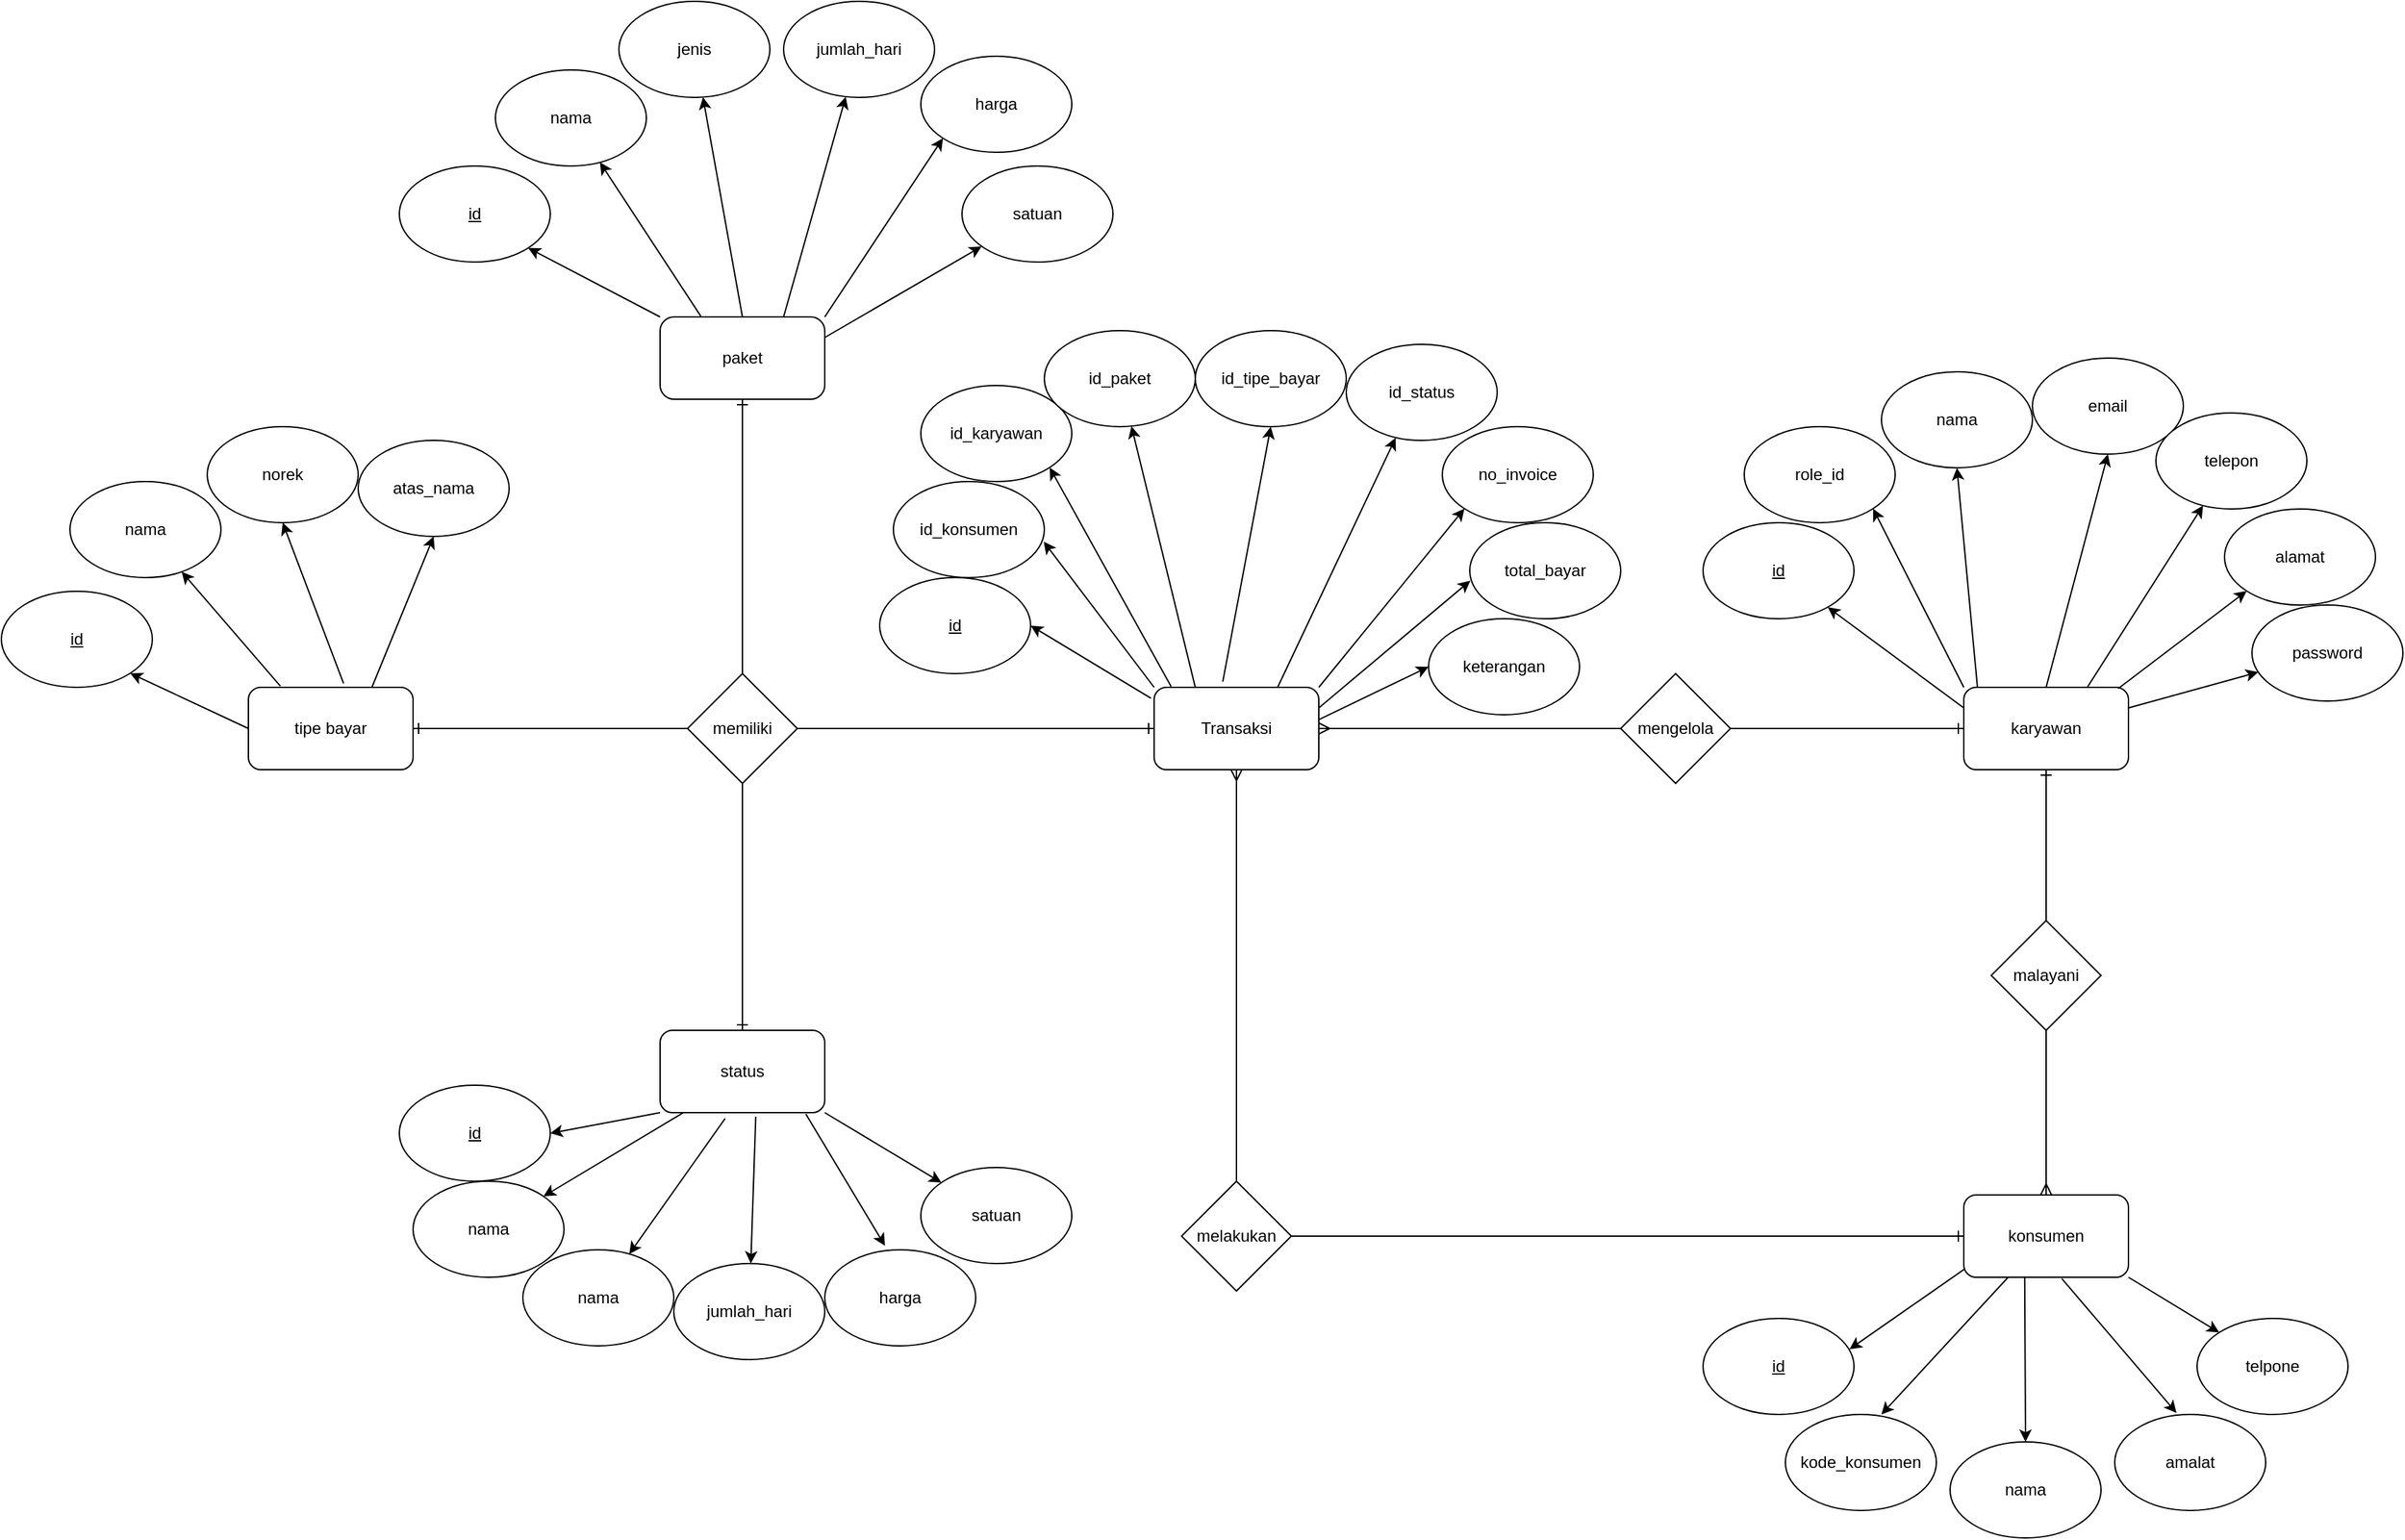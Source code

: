 <mxfile version="21.0.4" type="github">
  <diagram name="Halaman-1" id="4QoxVtSfDGYaqsGWAPq5">
    <mxGraphModel dx="1852" dy="2040" grid="1" gridSize="10" guides="1" tooltips="1" connect="1" arrows="1" fold="1" page="1" pageScale="1" pageWidth="827" pageHeight="1169" math="0" shadow="0">
      <root>
        <mxCell id="0" />
        <mxCell id="1" parent="0" />
        <mxCell id="eFiiVPwxCCgSTOGet8_k-2" value="Transaksi" style="rounded=1;whiteSpace=wrap;html=1;" parent="1" vertex="1">
          <mxGeometry x="350" y="270" width="120" height="60" as="geometry" />
        </mxCell>
        <mxCell id="eFiiVPwxCCgSTOGet8_k-3" value="" style="endArrow=classic;html=1;rounded=0;exitX=-0.019;exitY=0.133;exitDx=0;exitDy=0;entryX=1;entryY=0.5;entryDx=0;entryDy=0;exitPerimeter=0;" parent="1" source="eFiiVPwxCCgSTOGet8_k-2" target="eFiiVPwxCCgSTOGet8_k-4" edge="1">
          <mxGeometry width="50" height="50" relative="1" as="geometry">
            <mxPoint x="380" y="350" as="sourcePoint" />
            <mxPoint x="250" y="310" as="targetPoint" />
          </mxGeometry>
        </mxCell>
        <mxCell id="eFiiVPwxCCgSTOGet8_k-4" value="&lt;u&gt;id&lt;/u&gt;" style="ellipse;whiteSpace=wrap;html=1;" parent="1" vertex="1">
          <mxGeometry x="150" y="190" width="110" height="70" as="geometry" />
        </mxCell>
        <mxCell id="eFiiVPwxCCgSTOGet8_k-5" value="" style="endArrow=classic;html=1;rounded=0;exitX=0;exitY=0;exitDx=0;exitDy=0;entryX=0.996;entryY=0.626;entryDx=0;entryDy=0;entryPerimeter=0;" parent="1" source="eFiiVPwxCCgSTOGet8_k-2" target="eFiiVPwxCCgSTOGet8_k-6" edge="1">
          <mxGeometry width="50" height="50" relative="1" as="geometry">
            <mxPoint x="360" y="300" as="sourcePoint" />
            <mxPoint x="260" y="240" as="targetPoint" />
          </mxGeometry>
        </mxCell>
        <mxCell id="eFiiVPwxCCgSTOGet8_k-6" value="id_konsumen" style="ellipse;whiteSpace=wrap;html=1;" parent="1" vertex="1">
          <mxGeometry x="160" y="120" width="110" height="70" as="geometry" />
        </mxCell>
        <mxCell id="eFiiVPwxCCgSTOGet8_k-7" value="" style="endArrow=classic;html=1;rounded=0;exitX=0.103;exitY=-0.011;exitDx=0;exitDy=0;entryX=1;entryY=1;entryDx=0;entryDy=0;exitPerimeter=0;" parent="1" source="eFiiVPwxCCgSTOGet8_k-2" target="eFiiVPwxCCgSTOGet8_k-8" edge="1">
          <mxGeometry width="50" height="50" relative="1" as="geometry">
            <mxPoint x="380" y="286" as="sourcePoint" />
            <mxPoint x="280" y="190" as="targetPoint" />
          </mxGeometry>
        </mxCell>
        <mxCell id="eFiiVPwxCCgSTOGet8_k-8" value="id_karyawan" style="ellipse;whiteSpace=wrap;html=1;" parent="1" vertex="1">
          <mxGeometry x="180" y="50" width="110" height="70" as="geometry" />
        </mxCell>
        <mxCell id="eFiiVPwxCCgSTOGet8_k-9" value="" style="endArrow=classic;html=1;rounded=0;exitX=0.25;exitY=0;exitDx=0;exitDy=0;" parent="1" source="eFiiVPwxCCgSTOGet8_k-2" target="eFiiVPwxCCgSTOGet8_k-10" edge="1">
          <mxGeometry width="50" height="50" relative="1" as="geometry">
            <mxPoint x="366" y="290" as="sourcePoint" />
            <mxPoint x="320" y="150" as="targetPoint" />
          </mxGeometry>
        </mxCell>
        <mxCell id="eFiiVPwxCCgSTOGet8_k-10" value="id_paket" style="ellipse;whiteSpace=wrap;html=1;" parent="1" vertex="1">
          <mxGeometry x="270" y="10" width="110" height="70" as="geometry" />
        </mxCell>
        <mxCell id="eFiiVPwxCCgSTOGet8_k-11" value="id_status" style="ellipse;whiteSpace=wrap;html=1;" parent="1" vertex="1">
          <mxGeometry x="490" y="20" width="110" height="70" as="geometry" />
        </mxCell>
        <mxCell id="eFiiVPwxCCgSTOGet8_k-12" value="no_invoice" style="ellipse;whiteSpace=wrap;html=1;" parent="1" vertex="1">
          <mxGeometry x="560" y="80" width="110" height="70" as="geometry" />
        </mxCell>
        <mxCell id="eFiiVPwxCCgSTOGet8_k-13" value="id_tipe_bayar" style="ellipse;whiteSpace=wrap;html=1;" parent="1" vertex="1">
          <mxGeometry x="380" y="10" width="110" height="70" as="geometry" />
        </mxCell>
        <mxCell id="eFiiVPwxCCgSTOGet8_k-14" value="" style="endArrow=classic;html=1;rounded=0;exitX=0.417;exitY=-0.07;exitDx=0;exitDy=0;exitPerimeter=0;entryX=0.5;entryY=1;entryDx=0;entryDy=0;" parent="1" source="eFiiVPwxCCgSTOGet8_k-2" target="eFiiVPwxCCgSTOGet8_k-13" edge="1">
          <mxGeometry width="50" height="50" relative="1" as="geometry">
            <mxPoint x="364" y="299" as="sourcePoint" />
            <mxPoint x="348" y="130" as="targetPoint" />
          </mxGeometry>
        </mxCell>
        <mxCell id="eFiiVPwxCCgSTOGet8_k-15" value="" style="endArrow=classic;html=1;rounded=0;exitX=0.75;exitY=0;exitDx=0;exitDy=0;entryX=0.327;entryY=0.974;entryDx=0;entryDy=0;entryPerimeter=0;" parent="1" source="eFiiVPwxCCgSTOGet8_k-2" target="eFiiVPwxCCgSTOGet8_k-11" edge="1">
          <mxGeometry width="50" height="50" relative="1" as="geometry">
            <mxPoint x="425" y="290" as="sourcePoint" />
            <mxPoint x="460" y="84" as="targetPoint" />
          </mxGeometry>
        </mxCell>
        <mxCell id="eFiiVPwxCCgSTOGet8_k-16" value="" style="endArrow=classic;html=1;rounded=0;exitX=1;exitY=0;exitDx=0;exitDy=0;entryX=0;entryY=1;entryDx=0;entryDy=0;" parent="1" source="eFiiVPwxCCgSTOGet8_k-2" target="eFiiVPwxCCgSTOGet8_k-12" edge="1">
          <mxGeometry width="50" height="50" relative="1" as="geometry">
            <mxPoint x="450" y="295" as="sourcePoint" />
            <mxPoint x="536" y="98" as="targetPoint" />
          </mxGeometry>
        </mxCell>
        <mxCell id="eFiiVPwxCCgSTOGet8_k-17" value="keterangan" style="ellipse;whiteSpace=wrap;html=1;" parent="1" vertex="1">
          <mxGeometry x="550" y="220" width="110" height="70" as="geometry" />
        </mxCell>
        <mxCell id="eFiiVPwxCCgSTOGet8_k-18" value="total_bayar" style="ellipse;whiteSpace=wrap;html=1;" parent="1" vertex="1">
          <mxGeometry x="580" y="150" width="110" height="70" as="geometry" />
        </mxCell>
        <mxCell id="eFiiVPwxCCgSTOGet8_k-19" value="" style="endArrow=classic;html=1;rounded=0;exitX=1;exitY=0.25;exitDx=0;exitDy=0;entryX=0.004;entryY=0.603;entryDx=0;entryDy=0;entryPerimeter=0;" parent="1" source="eFiiVPwxCCgSTOGet8_k-2" target="eFiiVPwxCCgSTOGet8_k-18" edge="1">
          <mxGeometry width="50" height="50" relative="1" as="geometry">
            <mxPoint x="470" y="305" as="sourcePoint" />
            <mxPoint x="576" y="170" as="targetPoint" />
          </mxGeometry>
        </mxCell>
        <mxCell id="eFiiVPwxCCgSTOGet8_k-20" value="" style="endArrow=classic;html=1;rounded=0;entryX=0;entryY=0.5;entryDx=0;entryDy=0;exitX=1;exitY=0.393;exitDx=0;exitDy=0;exitPerimeter=0;" parent="1" source="eFiiVPwxCCgSTOGet8_k-2" target="eFiiVPwxCCgSTOGet8_k-17" edge="1">
          <mxGeometry width="50" height="50" relative="1" as="geometry">
            <mxPoint x="470" y="330" as="sourcePoint" />
            <mxPoint x="576" y="190" as="targetPoint" />
          </mxGeometry>
        </mxCell>
        <mxCell id="eFiiVPwxCCgSTOGet8_k-21" value="mengelola" style="rhombus;whiteSpace=wrap;html=1;" parent="1" vertex="1">
          <mxGeometry x="690" y="260" width="80" height="80" as="geometry" />
        </mxCell>
        <mxCell id="eFiiVPwxCCgSTOGet8_k-22" value="karyawan" style="rounded=1;whiteSpace=wrap;html=1;" parent="1" vertex="1">
          <mxGeometry x="940" y="270" width="120" height="60" as="geometry" />
        </mxCell>
        <mxCell id="eFiiVPwxCCgSTOGet8_k-23" value="" style="endArrow=ERone;html=1;rounded=0;entryX=0;entryY=0.5;entryDx=0;entryDy=0;exitX=1;exitY=0.5;exitDx=0;exitDy=0;endFill=0;" parent="1" source="eFiiVPwxCCgSTOGet8_k-21" target="eFiiVPwxCCgSTOGet8_k-22" edge="1">
          <mxGeometry width="50" height="50" relative="1" as="geometry">
            <mxPoint x="880" y="310" as="sourcePoint" />
            <mxPoint x="930" y="260" as="targetPoint" />
          </mxGeometry>
        </mxCell>
        <mxCell id="eFiiVPwxCCgSTOGet8_k-24" value="" style="endArrow=ERmany;html=1;rounded=0;exitX=0;exitY=0.5;exitDx=0;exitDy=0;entryX=1;entryY=0.5;entryDx=0;entryDy=0;endFill=0;" parent="1" source="eFiiVPwxCCgSTOGet8_k-21" target="eFiiVPwxCCgSTOGet8_k-2" edge="1">
          <mxGeometry width="50" height="50" relative="1" as="geometry">
            <mxPoint x="470" y="350" as="sourcePoint" />
            <mxPoint x="520" y="300" as="targetPoint" />
          </mxGeometry>
        </mxCell>
        <mxCell id="eFiiVPwxCCgSTOGet8_k-25" value="" style="endArrow=classic;html=1;rounded=0;exitX=0;exitY=0.25;exitDx=0;exitDy=0;" parent="1" source="eFiiVPwxCCgSTOGet8_k-22" target="eFiiVPwxCCgSTOGet8_k-26" edge="1">
          <mxGeometry width="50" height="50" relative="1" as="geometry">
            <mxPoint x="760" y="300" as="sourcePoint" />
            <mxPoint x="850" y="200" as="targetPoint" />
          </mxGeometry>
        </mxCell>
        <mxCell id="eFiiVPwxCCgSTOGet8_k-26" value="&lt;u&gt;id&lt;/u&gt;" style="ellipse;whiteSpace=wrap;html=1;" parent="1" vertex="1">
          <mxGeometry x="750" y="150" width="110" height="70" as="geometry" />
        </mxCell>
        <mxCell id="eFiiVPwxCCgSTOGet8_k-27" value="" style="endArrow=classic;html=1;rounded=0;exitX=0;exitY=0;exitDx=0;exitDy=0;entryX=1;entryY=1;entryDx=0;entryDy=0;" parent="1" source="eFiiVPwxCCgSTOGet8_k-22" target="eFiiVPwxCCgSTOGet8_k-28" edge="1">
          <mxGeometry width="50" height="50" relative="1" as="geometry">
            <mxPoint x="969" y="260" as="sourcePoint" />
            <mxPoint x="880" y="160" as="targetPoint" />
          </mxGeometry>
        </mxCell>
        <mxCell id="eFiiVPwxCCgSTOGet8_k-28" value="role_id" style="ellipse;whiteSpace=wrap;html=1;" parent="1" vertex="1">
          <mxGeometry x="780" y="80" width="110" height="70" as="geometry" />
        </mxCell>
        <mxCell id="eFiiVPwxCCgSTOGet8_k-29" value="" style="endArrow=classic;html=1;rounded=0;exitX=0.083;exitY=0;exitDx=0;exitDy=0;exitPerimeter=0;entryX=0.5;entryY=1;entryDx=0;entryDy=0;" parent="1" source="eFiiVPwxCCgSTOGet8_k-22" target="eFiiVPwxCCgSTOGet8_k-30" edge="1">
          <mxGeometry width="50" height="50" relative="1" as="geometry">
            <mxPoint x="966" y="270" as="sourcePoint" />
            <mxPoint x="930" y="130" as="targetPoint" />
          </mxGeometry>
        </mxCell>
        <mxCell id="eFiiVPwxCCgSTOGet8_k-30" value="nama" style="ellipse;whiteSpace=wrap;html=1;" parent="1" vertex="1">
          <mxGeometry x="880" y="40" width="110" height="70" as="geometry" />
        </mxCell>
        <mxCell id="eFiiVPwxCCgSTOGet8_k-31" value="" style="endArrow=classic;html=1;rounded=0;entryX=0.5;entryY=1;entryDx=0;entryDy=0;exitX=0.5;exitY=0;exitDx=0;exitDy=0;" parent="1" source="eFiiVPwxCCgSTOGet8_k-22" target="eFiiVPwxCCgSTOGet8_k-32" edge="1">
          <mxGeometry width="50" height="50" relative="1" as="geometry">
            <mxPoint x="1000" y="260" as="sourcePoint" />
            <mxPoint x="1010" y="90" as="targetPoint" />
          </mxGeometry>
        </mxCell>
        <mxCell id="eFiiVPwxCCgSTOGet8_k-32" value="email" style="ellipse;whiteSpace=wrap;html=1;" parent="1" vertex="1">
          <mxGeometry x="990" y="30" width="110" height="70" as="geometry" />
        </mxCell>
        <mxCell id="eFiiVPwxCCgSTOGet8_k-33" value="telepon" style="ellipse;whiteSpace=wrap;html=1;" parent="1" vertex="1">
          <mxGeometry x="1080" y="70" width="110" height="70" as="geometry" />
        </mxCell>
        <mxCell id="eFiiVPwxCCgSTOGet8_k-34" value="" style="endArrow=classic;html=1;rounded=0;exitX=0.75;exitY=0;exitDx=0;exitDy=0;" parent="1" source="eFiiVPwxCCgSTOGet8_k-22" target="eFiiVPwxCCgSTOGet8_k-33" edge="1">
          <mxGeometry width="50" height="50" relative="1" as="geometry">
            <mxPoint x="1010" y="270" as="sourcePoint" />
            <mxPoint x="1055" y="110" as="targetPoint" />
          </mxGeometry>
        </mxCell>
        <mxCell id="eFiiVPwxCCgSTOGet8_k-35" value="alamat" style="ellipse;whiteSpace=wrap;html=1;" parent="1" vertex="1">
          <mxGeometry x="1130" y="140" width="110" height="70" as="geometry" />
        </mxCell>
        <mxCell id="eFiiVPwxCCgSTOGet8_k-36" value="" style="endArrow=classic;html=1;rounded=0;exitX=0.938;exitY=0.014;exitDx=0;exitDy=0;entryX=0;entryY=1;entryDx=0;entryDy=0;exitPerimeter=0;" parent="1" source="eFiiVPwxCCgSTOGet8_k-22" target="eFiiVPwxCCgSTOGet8_k-35" edge="1">
          <mxGeometry width="50" height="50" relative="1" as="geometry">
            <mxPoint x="1040" y="280" as="sourcePoint" />
            <mxPoint x="1124" y="147" as="targetPoint" />
          </mxGeometry>
        </mxCell>
        <mxCell id="eFiiVPwxCCgSTOGet8_k-37" value="" style="endArrow=classic;html=1;rounded=0;exitX=1;exitY=0.25;exitDx=0;exitDy=0;" parent="1" source="eFiiVPwxCCgSTOGet8_k-22" target="eFiiVPwxCCgSTOGet8_k-38" edge="1">
          <mxGeometry width="50" height="50" relative="1" as="geometry">
            <mxPoint x="1060" y="293" as="sourcePoint" />
            <mxPoint x="1172.2" y="258.37" as="targetPoint" />
          </mxGeometry>
        </mxCell>
        <mxCell id="eFiiVPwxCCgSTOGet8_k-38" value="password" style="ellipse;whiteSpace=wrap;html=1;" parent="1" vertex="1">
          <mxGeometry x="1150" y="210" width="110" height="70" as="geometry" />
        </mxCell>
        <mxCell id="eFiiVPwxCCgSTOGet8_k-39" value="" style="endArrow=ERone;html=1;rounded=0;entryX=0.5;entryY=1;entryDx=0;entryDy=0;endFill=0;exitX=0.5;exitY=0;exitDx=0;exitDy=0;" parent="1" source="eFiiVPwxCCgSTOGet8_k-40" target="eFiiVPwxCCgSTOGet8_k-22" edge="1">
          <mxGeometry width="50" height="50" relative="1" as="geometry">
            <mxPoint x="1000" y="470" as="sourcePoint" />
            <mxPoint x="960" y="420" as="targetPoint" />
          </mxGeometry>
        </mxCell>
        <mxCell id="eFiiVPwxCCgSTOGet8_k-40" value="malayani" style="rhombus;whiteSpace=wrap;html=1;" parent="1" vertex="1">
          <mxGeometry x="960" y="440" width="80" height="80" as="geometry" />
        </mxCell>
        <mxCell id="eFiiVPwxCCgSTOGet8_k-41" value="" style="endArrow=ERmany;html=1;rounded=0;exitX=0.5;exitY=1;exitDx=0;exitDy=0;endFill=0;entryX=0.5;entryY=0;entryDx=0;entryDy=0;" parent="1" source="eFiiVPwxCCgSTOGet8_k-40" target="eFiiVPwxCCgSTOGet8_k-42" edge="1">
          <mxGeometry width="50" height="50" relative="1" as="geometry">
            <mxPoint x="950" y="570" as="sourcePoint" />
            <mxPoint x="1000" y="640" as="targetPoint" />
          </mxGeometry>
        </mxCell>
        <mxCell id="eFiiVPwxCCgSTOGet8_k-42" value="konsumen" style="rounded=1;whiteSpace=wrap;html=1;" parent="1" vertex="1">
          <mxGeometry x="940" y="640" width="120" height="60" as="geometry" />
        </mxCell>
        <mxCell id="eFiiVPwxCCgSTOGet8_k-43" value="" style="endArrow=ERone;html=1;rounded=0;entryX=0;entryY=0.5;entryDx=0;entryDy=0;endFill=0;exitX=1;exitY=0.5;exitDx=0;exitDy=0;" parent="1" source="eFiiVPwxCCgSTOGet8_k-44" target="eFiiVPwxCCgSTOGet8_k-42" edge="1">
          <mxGeometry width="50" height="50" relative="1" as="geometry">
            <mxPoint x="470" y="670" as="sourcePoint" />
            <mxPoint x="840" y="560" as="targetPoint" />
          </mxGeometry>
        </mxCell>
        <mxCell id="eFiiVPwxCCgSTOGet8_k-44" value="melakukan" style="rhombus;whiteSpace=wrap;html=1;" parent="1" vertex="1">
          <mxGeometry x="370" y="630" width="80" height="80" as="geometry" />
        </mxCell>
        <mxCell id="eFiiVPwxCCgSTOGet8_k-45" value="" style="endArrow=ERmany;html=1;rounded=0;exitX=0.5;exitY=0;exitDx=0;exitDy=0;entryX=0.5;entryY=1;entryDx=0;entryDy=0;endFill=0;" parent="1" source="eFiiVPwxCCgSTOGet8_k-44" target="eFiiVPwxCCgSTOGet8_k-2" edge="1">
          <mxGeometry width="50" height="50" relative="1" as="geometry">
            <mxPoint x="700" y="310" as="sourcePoint" />
            <mxPoint x="480" y="310" as="targetPoint" />
          </mxGeometry>
        </mxCell>
        <mxCell id="eFiiVPwxCCgSTOGet8_k-46" value="" style="endArrow=ERone;html=1;rounded=0;entryX=0;entryY=0.5;entryDx=0;entryDy=0;endFill=0;exitX=1;exitY=0.5;exitDx=0;exitDy=0;" parent="1" source="eFiiVPwxCCgSTOGet8_k-47" target="eFiiVPwxCCgSTOGet8_k-2" edge="1">
          <mxGeometry width="50" height="50" relative="1" as="geometry">
            <mxPoint x="100" y="300" as="sourcePoint" />
            <mxPoint x="410" y="320" as="targetPoint" />
          </mxGeometry>
        </mxCell>
        <mxCell id="b7C9ddRPh0HZwMcvcxT4-16" style="edgeStyle=orthogonalEdgeStyle;rounded=0;orthogonalLoop=1;jettySize=auto;html=1;exitX=0.5;exitY=0;exitDx=0;exitDy=0;entryX=0.5;entryY=1;entryDx=0;entryDy=0;endArrow=ERone;endFill=0;" edge="1" parent="1" source="eFiiVPwxCCgSTOGet8_k-47" target="b7C9ddRPh0HZwMcvcxT4-1">
          <mxGeometry relative="1" as="geometry" />
        </mxCell>
        <mxCell id="eFiiVPwxCCgSTOGet8_k-47" value="memiliki" style="rhombus;whiteSpace=wrap;html=1;" parent="1" vertex="1">
          <mxGeometry x="10" y="260" width="80" height="80" as="geometry" />
        </mxCell>
        <mxCell id="eFiiVPwxCCgSTOGet8_k-54" value="" style="endArrow=ERone;html=1;rounded=0;exitX=0;exitY=0.5;exitDx=0;exitDy=0;endFill=0;" parent="1" source="eFiiVPwxCCgSTOGet8_k-47" target="eFiiVPwxCCgSTOGet8_k-55" edge="1">
          <mxGeometry width="50" height="50" relative="1" as="geometry">
            <mxPoint x="110" y="390" as="sourcePoint" />
            <mxPoint x="-190" y="300" as="targetPoint" />
          </mxGeometry>
        </mxCell>
        <mxCell id="eFiiVPwxCCgSTOGet8_k-55" value="tipe bayar" style="rounded=1;whiteSpace=wrap;html=1;" parent="1" vertex="1">
          <mxGeometry x="-310" y="270" width="120" height="60" as="geometry" />
        </mxCell>
        <mxCell id="eFiiVPwxCCgSTOGet8_k-56" value="" style="endArrow=classic;html=1;rounded=0;exitX=0.75;exitY=0;exitDx=0;exitDy=0;entryX=0.5;entryY=1;entryDx=0;entryDy=0;" parent="1" source="eFiiVPwxCCgSTOGet8_k-55" target="eFiiVPwxCCgSTOGet8_k-57" edge="1">
          <mxGeometry width="50" height="50" relative="1" as="geometry">
            <mxPoint x="-20" y="320" as="sourcePoint" />
            <mxPoint x="-170" y="140" as="targetPoint" />
          </mxGeometry>
        </mxCell>
        <mxCell id="eFiiVPwxCCgSTOGet8_k-57" value="atas_nama" style="ellipse;whiteSpace=wrap;html=1;" parent="1" vertex="1">
          <mxGeometry x="-230" y="90" width="110" height="70" as="geometry" />
        </mxCell>
        <mxCell id="eFiiVPwxCCgSTOGet8_k-58" value="&lt;u&gt;id&lt;/u&gt;" style="ellipse;whiteSpace=wrap;html=1;" parent="1" vertex="1">
          <mxGeometry x="-490" y="200" width="110" height="70" as="geometry" />
        </mxCell>
        <mxCell id="eFiiVPwxCCgSTOGet8_k-59" value="nama" style="ellipse;whiteSpace=wrap;html=1;" parent="1" vertex="1">
          <mxGeometry x="-440" y="120" width="110" height="70" as="geometry" />
        </mxCell>
        <mxCell id="eFiiVPwxCCgSTOGet8_k-60" value="norek" style="ellipse;whiteSpace=wrap;html=1;" parent="1" vertex="1">
          <mxGeometry x="-340" y="80" width="110" height="70" as="geometry" />
        </mxCell>
        <mxCell id="eFiiVPwxCCgSTOGet8_k-61" value="" style="endArrow=classic;html=1;rounded=0;exitX=0.194;exitY=-0.016;exitDx=0;exitDy=0;exitPerimeter=0;" parent="1" source="eFiiVPwxCCgSTOGet8_k-55" target="eFiiVPwxCCgSTOGet8_k-59" edge="1">
          <mxGeometry width="50" height="50" relative="1" as="geometry">
            <mxPoint x="-200" y="290" as="sourcePoint" />
            <mxPoint x="-155" y="180" as="targetPoint" />
          </mxGeometry>
        </mxCell>
        <mxCell id="eFiiVPwxCCgSTOGet8_k-62" value="" style="endArrow=classic;html=1;rounded=0;exitX=0.578;exitY=-0.047;exitDx=0;exitDy=0;exitPerimeter=0;entryX=0.5;entryY=1;entryDx=0;entryDy=0;" parent="1" source="eFiiVPwxCCgSTOGet8_k-55" target="eFiiVPwxCCgSTOGet8_k-60" edge="1">
          <mxGeometry width="50" height="50" relative="1" as="geometry">
            <mxPoint x="-290" y="270" as="sourcePoint" />
            <mxPoint x="-260" y="160" as="targetPoint" />
          </mxGeometry>
        </mxCell>
        <mxCell id="eFiiVPwxCCgSTOGet8_k-63" value="" style="endArrow=classic;html=1;rounded=0;entryX=1;entryY=1;entryDx=0;entryDy=0;exitX=0;exitY=0.5;exitDx=0;exitDy=0;" parent="1" source="eFiiVPwxCCgSTOGet8_k-55" target="eFiiVPwxCCgSTOGet8_k-58" edge="1">
          <mxGeometry width="50" height="50" relative="1" as="geometry">
            <mxPoint x="-20" y="320" as="sourcePoint" />
            <mxPoint x="30" y="270" as="targetPoint" />
          </mxGeometry>
        </mxCell>
        <mxCell id="eFiiVPwxCCgSTOGet8_k-64" value="" style="endArrow=ERone;html=1;rounded=0;exitX=0.5;exitY=1;exitDx=0;exitDy=0;entryX=0.5;entryY=0;entryDx=0;entryDy=0;endFill=0;" parent="1" source="eFiiVPwxCCgSTOGet8_k-47" target="eFiiVPwxCCgSTOGet8_k-65" edge="1">
          <mxGeometry width="50" height="50" relative="1" as="geometry">
            <mxPoint y="340" as="sourcePoint" />
            <mxPoint x="50" y="520" as="targetPoint" />
          </mxGeometry>
        </mxCell>
        <mxCell id="eFiiVPwxCCgSTOGet8_k-65" value="status" style="rounded=1;whiteSpace=wrap;html=1;" parent="1" vertex="1">
          <mxGeometry x="-10" y="520" width="120" height="60" as="geometry" />
        </mxCell>
        <mxCell id="eFiiVPwxCCgSTOGet8_k-66" value="nama" style="ellipse;whiteSpace=wrap;html=1;" parent="1" vertex="1">
          <mxGeometry x="-110" y="680" width="110" height="70" as="geometry" />
        </mxCell>
        <mxCell id="eFiiVPwxCCgSTOGet8_k-67" value="jumlah_hari" style="ellipse;whiteSpace=wrap;html=1;" parent="1" vertex="1">
          <mxGeometry y="690" width="110" height="70" as="geometry" />
        </mxCell>
        <mxCell id="eFiiVPwxCCgSTOGet8_k-68" value="harga" style="ellipse;whiteSpace=wrap;html=1;" parent="1" vertex="1">
          <mxGeometry x="110" y="680" width="110" height="70" as="geometry" />
        </mxCell>
        <mxCell id="eFiiVPwxCCgSTOGet8_k-69" value="satuan" style="ellipse;whiteSpace=wrap;html=1;" parent="1" vertex="1">
          <mxGeometry x="180" y="620" width="110" height="70" as="geometry" />
        </mxCell>
        <mxCell id="eFiiVPwxCCgSTOGet8_k-70" value="" style="endArrow=classic;html=1;rounded=0;exitX=1;exitY=1;exitDx=0;exitDy=0;" parent="1" source="eFiiVPwxCCgSTOGet8_k-65" target="eFiiVPwxCCgSTOGet8_k-69" edge="1">
          <mxGeometry width="50" height="50" relative="1" as="geometry">
            <mxPoint x="110" y="555" as="sourcePoint" />
            <mxPoint x="110" y="735" as="targetPoint" />
          </mxGeometry>
        </mxCell>
        <mxCell id="eFiiVPwxCCgSTOGet8_k-71" value="" style="endArrow=classic;html=1;rounded=0;exitX=0.885;exitY=1.017;exitDx=0;exitDy=0;entryX=0.399;entryY=-0.042;entryDx=0;entryDy=0;exitPerimeter=0;entryPerimeter=0;" parent="1" source="eFiiVPwxCCgSTOGet8_k-65" target="eFiiVPwxCCgSTOGet8_k-68" edge="1">
          <mxGeometry width="50" height="50" relative="1" as="geometry">
            <mxPoint x="109" y="592" as="sourcePoint" />
            <mxPoint x="154" y="663" as="targetPoint" />
          </mxGeometry>
        </mxCell>
        <mxCell id="eFiiVPwxCCgSTOGet8_k-72" value="" style="endArrow=classic;html=1;rounded=0;exitX=0.581;exitY=1.049;exitDx=0;exitDy=0;exitPerimeter=0;" parent="1" source="eFiiVPwxCCgSTOGet8_k-65" target="eFiiVPwxCCgSTOGet8_k-67" edge="1">
          <mxGeometry width="50" height="50" relative="1" as="geometry">
            <mxPoint x="90" y="590" as="sourcePoint" />
            <mxPoint x="95" y="680" as="targetPoint" />
          </mxGeometry>
        </mxCell>
        <mxCell id="eFiiVPwxCCgSTOGet8_k-73" value="" style="endArrow=classic;html=1;rounded=0;exitX=0.395;exitY=1.071;exitDx=0;exitDy=0;exitPerimeter=0;" parent="1" source="eFiiVPwxCCgSTOGet8_k-65" target="eFiiVPwxCCgSTOGet8_k-66" edge="1">
          <mxGeometry width="50" height="50" relative="1" as="geometry">
            <mxPoint x="60" y="590" as="sourcePoint" />
            <mxPoint x="41" y="690" as="targetPoint" />
          </mxGeometry>
        </mxCell>
        <mxCell id="eFiiVPwxCCgSTOGet8_k-74" value="" style="endArrow=classic;html=1;rounded=0;exitX=0;exitY=1;exitDx=0;exitDy=0;entryX=1;entryY=0.5;entryDx=0;entryDy=0;" parent="1" source="eFiiVPwxCCgSTOGet8_k-65" target="eFiiVPwxCCgSTOGet8_k-75" edge="1">
          <mxGeometry width="50" height="50" relative="1" as="geometry">
            <mxPoint x="30" y="590" as="sourcePoint" />
            <mxPoint x="-100" y="590" as="targetPoint" />
          </mxGeometry>
        </mxCell>
        <mxCell id="eFiiVPwxCCgSTOGet8_k-75" value="&lt;u&gt;id&lt;/u&gt;" style="ellipse;whiteSpace=wrap;html=1;" parent="1" vertex="1">
          <mxGeometry x="-200" y="560" width="110" height="70" as="geometry" />
        </mxCell>
        <mxCell id="eFiiVPwxCCgSTOGet8_k-76" value="nama" style="ellipse;whiteSpace=wrap;html=1;" parent="1" vertex="1">
          <mxGeometry x="-190" y="630" width="110" height="70" as="geometry" />
        </mxCell>
        <mxCell id="eFiiVPwxCCgSTOGet8_k-77" value="" style="endArrow=classic;html=1;rounded=0;exitX=0.144;exitY=0.996;exitDx=0;exitDy=0;exitPerimeter=0;" parent="1" source="eFiiVPwxCCgSTOGet8_k-65" target="eFiiVPwxCCgSTOGet8_k-76" edge="1">
          <mxGeometry width="50" height="50" relative="1" as="geometry">
            <mxPoint x="30" y="590" as="sourcePoint" />
            <mxPoint x="-51" y="694" as="targetPoint" />
          </mxGeometry>
        </mxCell>
        <mxCell id="eFiiVPwxCCgSTOGet8_k-78" value="" style="endArrow=classic;html=1;rounded=0;exitX=0.595;exitY=1.016;exitDx=0;exitDy=0;entryX=0.409;entryY=-0.016;entryDx=0;entryDy=0;entryPerimeter=0;exitPerimeter=0;" parent="1" source="eFiiVPwxCCgSTOGet8_k-42" target="eFiiVPwxCCgSTOGet8_k-86" edge="1">
          <mxGeometry width="50" height="50" relative="1" as="geometry">
            <mxPoint x="980" y="770" as="sourcePoint" />
            <mxPoint x="1140" y="730" as="targetPoint" />
          </mxGeometry>
        </mxCell>
        <mxCell id="eFiiVPwxCCgSTOGet8_k-79" value="telpone" style="ellipse;whiteSpace=wrap;html=1;" parent="1" vertex="1">
          <mxGeometry x="1110" y="730" width="110" height="70" as="geometry" />
        </mxCell>
        <mxCell id="eFiiVPwxCCgSTOGet8_k-80" value="&lt;u&gt;id&lt;/u&gt;" style="ellipse;whiteSpace=wrap;html=1;" parent="1" vertex="1">
          <mxGeometry x="750" y="730" width="110" height="70" as="geometry" />
        </mxCell>
        <mxCell id="eFiiVPwxCCgSTOGet8_k-81" value="" style="endArrow=classic;html=1;rounded=0;exitX=0.007;exitY=0.897;exitDx=0;exitDy=0;entryX=0.97;entryY=0.321;entryDx=0;entryDy=0;exitPerimeter=0;entryPerimeter=0;" parent="1" source="eFiiVPwxCCgSTOGet8_k-42" target="eFiiVPwxCCgSTOGet8_k-80" edge="1">
          <mxGeometry width="50" height="50" relative="1" as="geometry">
            <mxPoint x="1070" y="695" as="sourcePoint" />
            <mxPoint x="1148" y="749" as="targetPoint" />
          </mxGeometry>
        </mxCell>
        <mxCell id="eFiiVPwxCCgSTOGet8_k-82" value="" style="endArrow=classic;html=1;rounded=0;entryX=0.636;entryY=0;entryDx=0;entryDy=0;entryPerimeter=0;" parent="1" source="eFiiVPwxCCgSTOGet8_k-42" target="eFiiVPwxCCgSTOGet8_k-83" edge="1">
          <mxGeometry width="50" height="50" relative="1" as="geometry">
            <mxPoint x="951" y="704" as="sourcePoint" />
            <mxPoint x="950" y="760" as="targetPoint" />
          </mxGeometry>
        </mxCell>
        <mxCell id="eFiiVPwxCCgSTOGet8_k-83" value="kode_konsumen" style="ellipse;whiteSpace=wrap;html=1;" parent="1" vertex="1">
          <mxGeometry x="810" y="800" width="110" height="70" as="geometry" />
        </mxCell>
        <mxCell id="eFiiVPwxCCgSTOGet8_k-84" value="nama" style="ellipse;whiteSpace=wrap;html=1;" parent="1" vertex="1">
          <mxGeometry x="930" y="820" width="110" height="70" as="geometry" />
        </mxCell>
        <mxCell id="eFiiVPwxCCgSTOGet8_k-85" value="" style="endArrow=classic;html=1;rounded=0;exitX=0.37;exitY=0.989;exitDx=0;exitDy=0;exitPerimeter=0;entryX=0.5;entryY=0;entryDx=0;entryDy=0;" parent="1" source="eFiiVPwxCCgSTOGet8_k-42" target="eFiiVPwxCCgSTOGet8_k-84" edge="1">
          <mxGeometry width="50" height="50" relative="1" as="geometry">
            <mxPoint x="1070" y="695" as="sourcePoint" />
            <mxPoint x="1148" y="749" as="targetPoint" />
          </mxGeometry>
        </mxCell>
        <mxCell id="eFiiVPwxCCgSTOGet8_k-86" value="amalat" style="ellipse;whiteSpace=wrap;html=1;" parent="1" vertex="1">
          <mxGeometry x="1050" y="800" width="110" height="70" as="geometry" />
        </mxCell>
        <mxCell id="eFiiVPwxCCgSTOGet8_k-87" value="" style="endArrow=classic;html=1;rounded=0;exitX=1;exitY=1;exitDx=0;exitDy=0;entryX=0;entryY=0;entryDx=0;entryDy=0;" parent="1" source="eFiiVPwxCCgSTOGet8_k-42" target="eFiiVPwxCCgSTOGet8_k-79" edge="1">
          <mxGeometry width="50" height="50" relative="1" as="geometry">
            <mxPoint x="1021" y="711" as="sourcePoint" />
            <mxPoint x="1065" y="849" as="targetPoint" />
          </mxGeometry>
        </mxCell>
        <mxCell id="b7C9ddRPh0HZwMcvcxT4-4" style="rounded=0;orthogonalLoop=1;jettySize=auto;html=1;exitX=0;exitY=0;exitDx=0;exitDy=0;entryX=1;entryY=1;entryDx=0;entryDy=0;" edge="1" parent="1" source="b7C9ddRPh0HZwMcvcxT4-1" target="b7C9ddRPh0HZwMcvcxT4-2">
          <mxGeometry relative="1" as="geometry" />
        </mxCell>
        <mxCell id="b7C9ddRPh0HZwMcvcxT4-5" style="rounded=0;orthogonalLoop=1;jettySize=auto;html=1;exitX=0.25;exitY=0;exitDx=0;exitDy=0;" edge="1" parent="1" source="b7C9ddRPh0HZwMcvcxT4-1" target="b7C9ddRPh0HZwMcvcxT4-3">
          <mxGeometry relative="1" as="geometry" />
        </mxCell>
        <mxCell id="b7C9ddRPh0HZwMcvcxT4-7" style="rounded=0;orthogonalLoop=1;jettySize=auto;html=1;exitX=0.5;exitY=0;exitDx=0;exitDy=0;" edge="1" parent="1" source="b7C9ddRPh0HZwMcvcxT4-1" target="b7C9ddRPh0HZwMcvcxT4-6">
          <mxGeometry relative="1" as="geometry" />
        </mxCell>
        <mxCell id="b7C9ddRPh0HZwMcvcxT4-11" style="rounded=0;orthogonalLoop=1;jettySize=auto;html=1;exitX=0.75;exitY=0;exitDx=0;exitDy=0;" edge="1" parent="1" source="b7C9ddRPh0HZwMcvcxT4-1" target="b7C9ddRPh0HZwMcvcxT4-8">
          <mxGeometry relative="1" as="geometry" />
        </mxCell>
        <mxCell id="b7C9ddRPh0HZwMcvcxT4-12" style="rounded=0;orthogonalLoop=1;jettySize=auto;html=1;exitX=1;exitY=0;exitDx=0;exitDy=0;entryX=0;entryY=1;entryDx=0;entryDy=0;" edge="1" parent="1" source="b7C9ddRPh0HZwMcvcxT4-1" target="b7C9ddRPh0HZwMcvcxT4-9">
          <mxGeometry relative="1" as="geometry" />
        </mxCell>
        <mxCell id="b7C9ddRPh0HZwMcvcxT4-13" style="rounded=0;orthogonalLoop=1;jettySize=auto;html=1;exitX=1;exitY=0.25;exitDx=0;exitDy=0;" edge="1" parent="1" source="b7C9ddRPh0HZwMcvcxT4-1" target="b7C9ddRPh0HZwMcvcxT4-10">
          <mxGeometry relative="1" as="geometry" />
        </mxCell>
        <mxCell id="b7C9ddRPh0HZwMcvcxT4-1" value="paket" style="rounded=1;whiteSpace=wrap;html=1;arcSize=17;" vertex="1" parent="1">
          <mxGeometry x="-10" width="120" height="60" as="geometry" />
        </mxCell>
        <mxCell id="b7C9ddRPh0HZwMcvcxT4-2" value="&lt;u&gt;id&lt;/u&gt;" style="ellipse;whiteSpace=wrap;html=1;" vertex="1" parent="1">
          <mxGeometry x="-200" y="-110" width="110" height="70" as="geometry" />
        </mxCell>
        <mxCell id="b7C9ddRPh0HZwMcvcxT4-3" value="nama" style="ellipse;whiteSpace=wrap;html=1;" vertex="1" parent="1">
          <mxGeometry x="-130" y="-180" width="110" height="70" as="geometry" />
        </mxCell>
        <mxCell id="b7C9ddRPh0HZwMcvcxT4-6" value="jenis" style="ellipse;whiteSpace=wrap;html=1;" vertex="1" parent="1">
          <mxGeometry x="-40" y="-230" width="110" height="70" as="geometry" />
        </mxCell>
        <mxCell id="b7C9ddRPh0HZwMcvcxT4-8" value="jumlah_hari" style="ellipse;whiteSpace=wrap;html=1;" vertex="1" parent="1">
          <mxGeometry x="80" y="-230" width="110" height="70" as="geometry" />
        </mxCell>
        <mxCell id="b7C9ddRPh0HZwMcvcxT4-9" value="harga" style="ellipse;whiteSpace=wrap;html=1;" vertex="1" parent="1">
          <mxGeometry x="180" y="-190" width="110" height="70" as="geometry" />
        </mxCell>
        <mxCell id="b7C9ddRPh0HZwMcvcxT4-10" value="satuan" style="ellipse;whiteSpace=wrap;html=1;" vertex="1" parent="1">
          <mxGeometry x="210" y="-110" width="110" height="70" as="geometry" />
        </mxCell>
      </root>
    </mxGraphModel>
  </diagram>
</mxfile>
